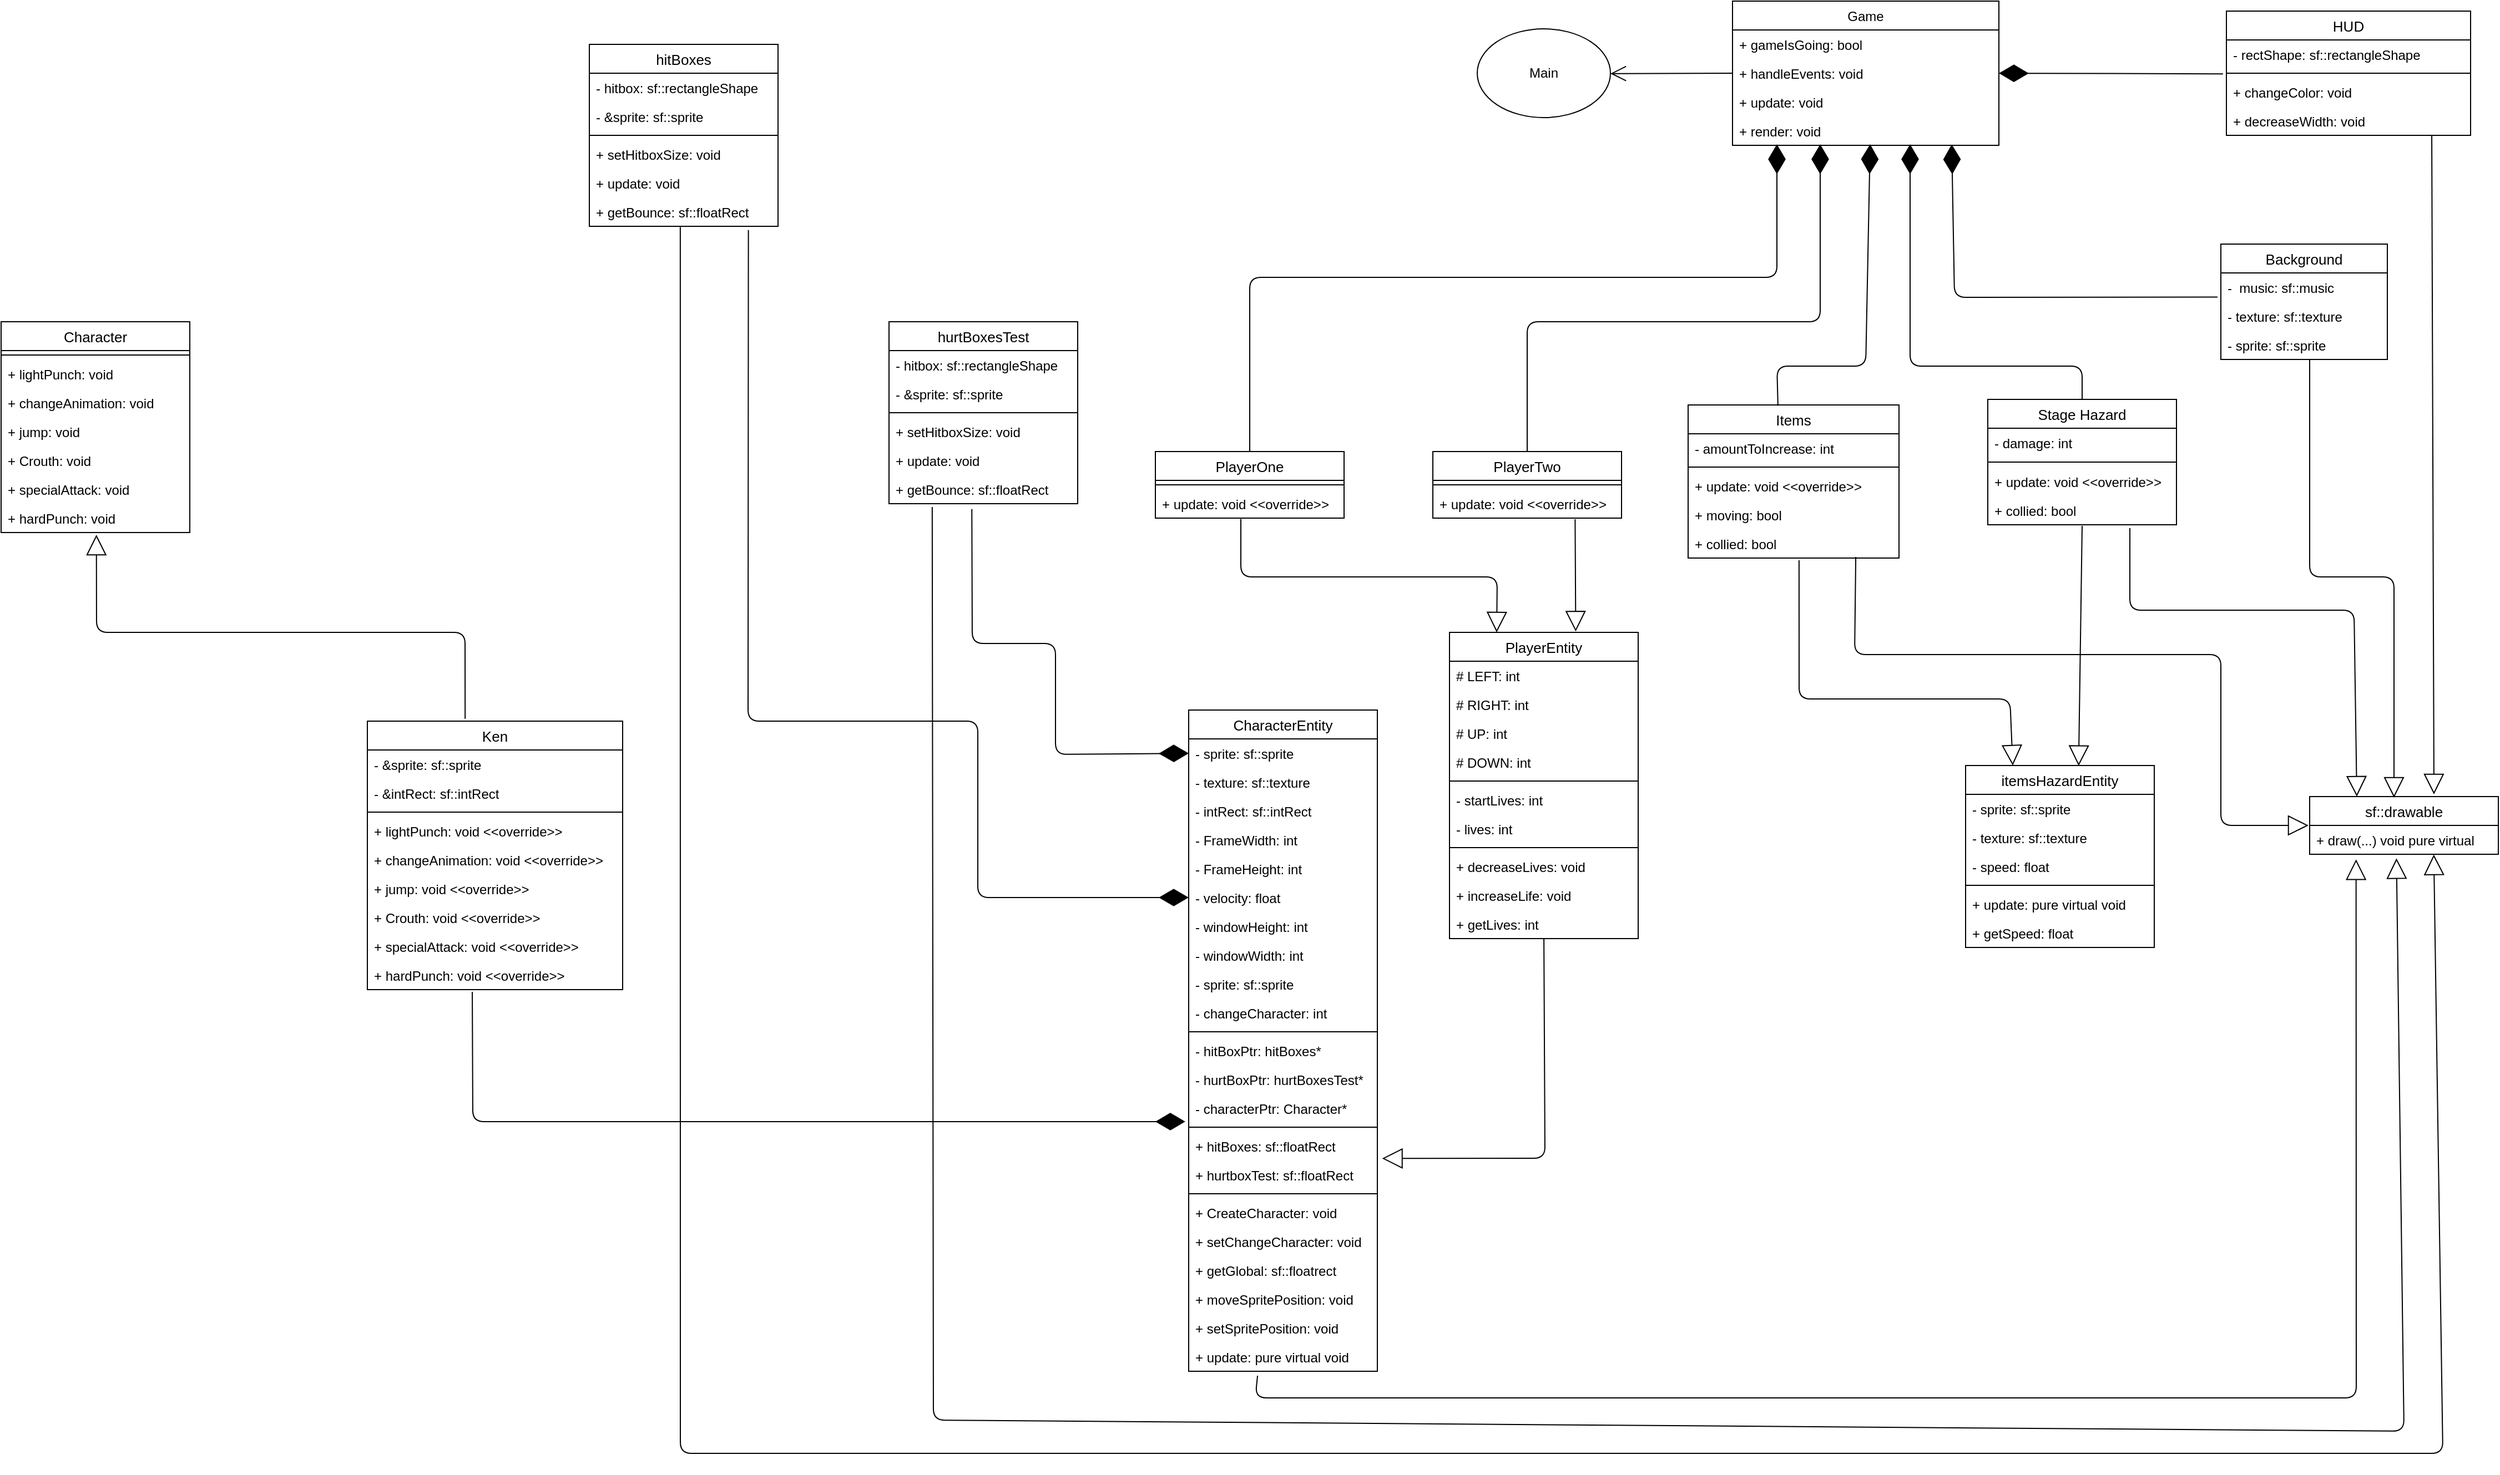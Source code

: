 <mxfile version="12.8.1" type="onedrive"><diagram id="WWzCPQltFEnrbW9hUA-q" name="Page-1"><mxGraphModel dx="2812" dy="794" grid="1" gridSize="10" guides="1" tooltips="1" connect="1" arrows="1" fold="1" page="1" pageScale="1" pageWidth="1390" pageHeight="980" math="0" shadow="0"><root><mxCell id="0"/><mxCell id="1" parent="0"/><mxCell id="LMRcSVB_osaFo1im_X2i-2" value="Main" style="ellipse;whiteSpace=wrap;html=1;" parent="1" vertex="1"><mxGeometry x="370" y="56" width="120" height="80" as="geometry"/></mxCell><mxCell id="LMRcSVB_osaFo1im_X2i-24" value="Game" style="swimlane;fontStyle=0;childLayout=stackLayout;horizontal=1;startSize=26;fillColor=none;horizontalStack=0;resizeParent=1;resizeParentMax=0;resizeLast=0;collapsible=1;marginBottom=0;" parent="1" vertex="1"><mxGeometry x="600" y="31" width="240" height="130" as="geometry"/></mxCell><mxCell id="LMRcSVB_osaFo1im_X2i-25" value="+ gameIsGoing: bool" style="text;strokeColor=none;fillColor=none;align=left;verticalAlign=top;spacingLeft=4;spacingRight=4;overflow=hidden;rotatable=0;points=[[0,0.5],[1,0.5]];portConstraint=eastwest;" parent="LMRcSVB_osaFo1im_X2i-24" vertex="1"><mxGeometry y="26" width="240" height="26" as="geometry"/></mxCell><mxCell id="LMRcSVB_osaFo1im_X2i-26" value="+ handleEvents: void" style="text;strokeColor=none;fillColor=none;align=left;verticalAlign=top;spacingLeft=4;spacingRight=4;overflow=hidden;rotatable=0;points=[[0,0.5],[1,0.5]];portConstraint=eastwest;" parent="LMRcSVB_osaFo1im_X2i-24" vertex="1"><mxGeometry y="52" width="240" height="26" as="geometry"/></mxCell><mxCell id="LMRcSVB_osaFo1im_X2i-27" value="+ update: void" style="text;strokeColor=none;fillColor=none;align=left;verticalAlign=top;spacingLeft=4;spacingRight=4;overflow=hidden;rotatable=0;points=[[0,0.5],[1,0.5]];portConstraint=eastwest;" parent="LMRcSVB_osaFo1im_X2i-24" vertex="1"><mxGeometry y="78" width="240" height="26" as="geometry"/></mxCell><mxCell id="LMRcSVB_osaFo1im_X2i-28" value="+ render: void" style="text;strokeColor=none;fillColor=none;align=left;verticalAlign=top;spacingLeft=4;spacingRight=4;overflow=hidden;rotatable=0;points=[[0,0.5],[1,0.5]];portConstraint=eastwest;" parent="LMRcSVB_osaFo1im_X2i-24" vertex="1"><mxGeometry y="104" width="240" height="26" as="geometry"/></mxCell><mxCell id="LMRcSVB_osaFo1im_X2i-35" value="" style="endArrow=open;endFill=1;endSize=12;html=1;exitX=0;exitY=0.5;exitDx=0;exitDy=0;" parent="1" source="LMRcSVB_osaFo1im_X2i-26" target="LMRcSVB_osaFo1im_X2i-2" edge="1"><mxGeometry width="160" relative="1" as="geometry"><mxPoint x="150" y="260" as="sourcePoint"/><mxPoint x="310" y="260" as="targetPoint"/></mxGeometry></mxCell><mxCell id="LMRcSVB_osaFo1im_X2i-41" value="sf::drawable" style="swimlane;fontStyle=0;childLayout=stackLayout;horizontal=1;startSize=26;fillColor=none;horizontalStack=0;resizeParent=1;resizeParentMax=0;resizeLast=0;collapsible=1;marginBottom=0;fontSize=13;" parent="1" vertex="1"><mxGeometry x="1120" y="748" width="170" height="52" as="geometry"/></mxCell><mxCell id="LMRcSVB_osaFo1im_X2i-42" value="+ draw(...) void pure virtual" style="text;strokeColor=none;fillColor=none;align=left;verticalAlign=top;spacingLeft=4;spacingRight=4;overflow=hidden;rotatable=0;points=[[0,0.5],[1,0.5]];portConstraint=eastwest;" parent="LMRcSVB_osaFo1im_X2i-41" vertex="1"><mxGeometry y="26" width="170" height="26" as="geometry"/></mxCell><mxCell id="LMRcSVB_osaFo1im_X2i-52" value="CharacterEntity" style="swimlane;fontStyle=0;childLayout=stackLayout;horizontal=1;startSize=26;fillColor=none;horizontalStack=0;resizeParent=1;resizeParentMax=0;resizeLast=0;collapsible=1;marginBottom=0;fontSize=13;" parent="1" vertex="1"><mxGeometry x="110" y="670" width="170" height="596" as="geometry"/></mxCell><mxCell id="HBQKg7dXi0NKFCCi0tO9-3" value="- sprite: sf::sprite" style="text;strokeColor=none;fillColor=none;align=left;verticalAlign=top;spacingLeft=4;spacingRight=4;overflow=hidden;rotatable=0;points=[[0,0.5],[1,0.5]];portConstraint=eastwest;" parent="LMRcSVB_osaFo1im_X2i-52" vertex="1"><mxGeometry y="26" width="170" height="26" as="geometry"/></mxCell><mxCell id="PiTgSGldpivIbdZyweB_-21" value="- texture: sf::texture" style="text;strokeColor=none;fillColor=none;align=left;verticalAlign=top;spacingLeft=4;spacingRight=4;overflow=hidden;rotatable=0;points=[[0,0.5],[1,0.5]];portConstraint=eastwest;" parent="LMRcSVB_osaFo1im_X2i-52" vertex="1"><mxGeometry y="52" width="170" height="26" as="geometry"/></mxCell><mxCell id="fi8nSVGCdyMF3iaMZ13h-1" value="- intRect: sf::intRect" style="text;strokeColor=none;fillColor=none;align=left;verticalAlign=top;spacingLeft=4;spacingRight=4;overflow=hidden;rotatable=0;points=[[0,0.5],[1,0.5]];portConstraint=eastwest;" parent="LMRcSVB_osaFo1im_X2i-52" vertex="1"><mxGeometry y="78" width="170" height="26" as="geometry"/></mxCell><mxCell id="4LNXNuUcgTWRVdpZX7Eo-15" value="- FrameWidth: int" style="text;strokeColor=none;fillColor=none;align=left;verticalAlign=top;spacingLeft=4;spacingRight=4;overflow=hidden;rotatable=0;points=[[0,0.5],[1,0.5]];portConstraint=eastwest;" parent="LMRcSVB_osaFo1im_X2i-52" vertex="1"><mxGeometry y="104" width="170" height="26" as="geometry"/></mxCell><mxCell id="4LNXNuUcgTWRVdpZX7Eo-16" value="- FrameHeight: int" style="text;strokeColor=none;fillColor=none;align=left;verticalAlign=top;spacingLeft=4;spacingRight=4;overflow=hidden;rotatable=0;points=[[0,0.5],[1,0.5]];portConstraint=eastwest;" parent="LMRcSVB_osaFo1im_X2i-52" vertex="1"><mxGeometry y="130" width="170" height="26" as="geometry"/></mxCell><mxCell id="8KpvWygbkh2kN-h7d9fD-19" value="- velocity: float " style="text;strokeColor=none;fillColor=none;align=left;verticalAlign=top;spacingLeft=4;spacingRight=4;overflow=hidden;rotatable=0;points=[[0,0.5],[1,0.5]];portConstraint=eastwest;rounded=1;" vertex="1" parent="LMRcSVB_osaFo1im_X2i-52"><mxGeometry y="156" width="170" height="26" as="geometry"/></mxCell><mxCell id="4LNXNuUcgTWRVdpZX7Eo-41" value="- windowHeight: int&#10;" style="text;strokeColor=none;fillColor=none;align=left;verticalAlign=top;spacingLeft=4;spacingRight=4;overflow=hidden;rotatable=0;points=[[0,0.5],[1,0.5]];portConstraint=eastwest;" parent="LMRcSVB_osaFo1im_X2i-52" vertex="1"><mxGeometry y="182" width="170" height="26" as="geometry"/></mxCell><mxCell id="4LNXNuUcgTWRVdpZX7Eo-40" value="- windowWidth: int&#10;" style="text;strokeColor=none;fillColor=none;align=left;verticalAlign=top;spacingLeft=4;spacingRight=4;overflow=hidden;rotatable=0;points=[[0,0.5],[1,0.5]];portConstraint=eastwest;" parent="LMRcSVB_osaFo1im_X2i-52" vertex="1"><mxGeometry y="208" width="170" height="26" as="geometry"/></mxCell><mxCell id="8KpvWygbkh2kN-h7d9fD-20" value="- sprite: sf::sprite" style="text;strokeColor=none;fillColor=none;align=left;verticalAlign=top;spacingLeft=4;spacingRight=4;overflow=hidden;rotatable=0;points=[[0,0.5],[1,0.5]];portConstraint=eastwest;" vertex="1" parent="LMRcSVB_osaFo1im_X2i-52"><mxGeometry y="234" width="170" height="26" as="geometry"/></mxCell><mxCell id="HBQKg7dXi0NKFCCi0tO9-72" value="- changeCharacter: int&#10;" style="text;strokeColor=none;fillColor=none;align=left;verticalAlign=top;spacingLeft=4;spacingRight=4;overflow=hidden;rotatable=0;points=[[0,0.5],[1,0.5]];portConstraint=eastwest;" parent="LMRcSVB_osaFo1im_X2i-52" vertex="1"><mxGeometry y="260" width="170" height="26" as="geometry"/></mxCell><mxCell id="fi8nSVGCdyMF3iaMZ13h-3" value="" style="line;strokeWidth=1;fillColor=none;align=left;verticalAlign=middle;spacingTop=-1;spacingLeft=3;spacingRight=3;rotatable=0;labelPosition=right;points=[];portConstraint=eastwest;" parent="LMRcSVB_osaFo1im_X2i-52" vertex="1"><mxGeometry y="286" width="170" height="8" as="geometry"/></mxCell><mxCell id="HBQKg7dXi0NKFCCi0tO9-66" value="- hitBoxPtr: hitBoxes*" style="text;strokeColor=none;fillColor=none;align=left;verticalAlign=top;spacingLeft=4;spacingRight=4;overflow=hidden;rotatable=0;points=[[0,0.5],[1,0.5]];portConstraint=eastwest;" parent="LMRcSVB_osaFo1im_X2i-52" vertex="1"><mxGeometry y="294" width="170" height="26" as="geometry"/></mxCell><mxCell id="8KpvWygbkh2kN-h7d9fD-22" value="- hurtBoxPtr: hurtBoxesTest*" style="text;strokeColor=none;fillColor=none;align=left;verticalAlign=top;spacingLeft=4;spacingRight=4;overflow=hidden;rotatable=0;points=[[0,0.5],[1,0.5]];portConstraint=eastwest;" vertex="1" parent="LMRcSVB_osaFo1im_X2i-52"><mxGeometry y="320" width="170" height="26" as="geometry"/></mxCell><mxCell id="HBQKg7dXi0NKFCCi0tO9-67" value="- characterPtr: Character* " style="text;strokeColor=none;fillColor=none;align=left;verticalAlign=top;spacingLeft=4;spacingRight=4;overflow=hidden;rotatable=0;points=[[0,0.5],[1,0.5]];portConstraint=eastwest;" parent="LMRcSVB_osaFo1im_X2i-52" vertex="1"><mxGeometry y="346" width="170" height="26" as="geometry"/></mxCell><mxCell id="LMRcSVB_osaFo1im_X2i-56" value="" style="line;strokeWidth=1;fillColor=none;align=left;verticalAlign=middle;spacingTop=-1;spacingLeft=3;spacingRight=3;rotatable=0;labelPosition=right;points=[];portConstraint=eastwest;" parent="LMRcSVB_osaFo1im_X2i-52" vertex="1"><mxGeometry y="372" width="170" height="8" as="geometry"/></mxCell><mxCell id="HBQKg7dXi0NKFCCi0tO9-65" value="+ hitBoxes: sf::floatRect" style="text;strokeColor=none;fillColor=none;align=left;verticalAlign=top;spacingLeft=4;spacingRight=4;overflow=hidden;rotatable=0;points=[[0,0.5],[1,0.5]];portConstraint=eastwest;" parent="LMRcSVB_osaFo1im_X2i-52" vertex="1"><mxGeometry y="380" width="170" height="26" as="geometry"/></mxCell><mxCell id="HBQKg7dXi0NKFCCi0tO9-64" value="+ hurtboxTest: sf::floatRect" style="text;strokeColor=none;fillColor=none;align=left;verticalAlign=top;spacingLeft=4;spacingRight=4;overflow=hidden;rotatable=0;points=[[0,0.5],[1,0.5]];portConstraint=eastwest;" parent="LMRcSVB_osaFo1im_X2i-52" vertex="1"><mxGeometry y="406" width="170" height="26" as="geometry"/></mxCell><mxCell id="fi8nSVGCdyMF3iaMZ13h-4" value="" style="line;strokeWidth=1;fillColor=none;align=left;verticalAlign=middle;spacingTop=-1;spacingLeft=3;spacingRight=3;rotatable=0;labelPosition=right;points=[];portConstraint=eastwest;" parent="LMRcSVB_osaFo1im_X2i-52" vertex="1"><mxGeometry y="432" width="170" height="8" as="geometry"/></mxCell><mxCell id="8KpvWygbkh2kN-h7d9fD-21" value="+ CreateCharacter: void" style="text;strokeColor=none;fillColor=none;align=left;verticalAlign=top;spacingLeft=4;spacingRight=4;overflow=hidden;rotatable=0;points=[[0,0.5],[1,0.5]];portConstraint=eastwest;" vertex="1" parent="LMRcSVB_osaFo1im_X2i-52"><mxGeometry y="440" width="170" height="26" as="geometry"/></mxCell><mxCell id="8KpvWygbkh2kN-h7d9fD-35" value="+ setChangeCharacter: void" style="text;strokeColor=none;fillColor=none;align=left;verticalAlign=top;spacingLeft=4;spacingRight=4;overflow=hidden;rotatable=0;points=[[0,0.5],[1,0.5]];portConstraint=eastwest;" vertex="1" parent="LMRcSVB_osaFo1im_X2i-52"><mxGeometry y="466" width="170" height="26" as="geometry"/></mxCell><mxCell id="HBQKg7dXi0NKFCCi0tO9-38" value="+ getGlobal: sf::floatrect" style="text;strokeColor=none;fillColor=none;align=left;verticalAlign=top;spacingLeft=4;spacingRight=4;overflow=hidden;rotatable=0;points=[[0,0.5],[1,0.5]];portConstraint=eastwest;" parent="LMRcSVB_osaFo1im_X2i-52" vertex="1"><mxGeometry y="492" width="170" height="26" as="geometry"/></mxCell><mxCell id="4LNXNuUcgTWRVdpZX7Eo-44" value="+ moveSpritePosition: void" style="text;strokeColor=none;fillColor=none;align=left;verticalAlign=top;spacingLeft=4;spacingRight=4;overflow=hidden;rotatable=0;points=[[0,0.5],[1,0.5]];portConstraint=eastwest;" parent="LMRcSVB_osaFo1im_X2i-52" vertex="1"><mxGeometry y="518" width="170" height="26" as="geometry"/></mxCell><mxCell id="4LNXNuUcgTWRVdpZX7Eo-42" value="+ setSpritePosition: void" style="text;strokeColor=none;fillColor=none;align=left;verticalAlign=top;spacingLeft=4;spacingRight=4;overflow=hidden;rotatable=0;points=[[0,0.5],[1,0.5]];portConstraint=eastwest;" parent="LMRcSVB_osaFo1im_X2i-52" vertex="1"><mxGeometry y="544" width="170" height="26" as="geometry"/></mxCell><mxCell id="LMRcSVB_osaFo1im_X2i-60" style="edgeStyle=none;orthogonalLoop=1;jettySize=auto;html=1;exitX=1;exitY=0.5;exitDx=0;exitDy=0;endArrow=block;endFill=0;endSize=16;fontSize=13;" parent="LMRcSVB_osaFo1im_X2i-52" edge="1"><mxGeometry relative="1" as="geometry"><mxPoint x="170.0" y="91" as="sourcePoint"/><mxPoint x="170.0" y="91" as="targetPoint"/></mxGeometry></mxCell><mxCell id="gFU6QSMoWUABKYq-OTBK-3" value="+ update: pure virtual void" style="text;strokeColor=none;fillColor=none;align=left;verticalAlign=top;spacingLeft=4;spacingRight=4;overflow=hidden;rotatable=0;points=[[0,0.5],[1,0.5]];portConstraint=eastwest;" parent="LMRcSVB_osaFo1im_X2i-52" vertex="1"><mxGeometry y="570" width="170" height="26" as="geometry"/></mxCell><mxCell id="PiTgSGldpivIbdZyweB_-50" style="edgeStyle=none;orthogonalLoop=1;jettySize=auto;html=1;entryX=0.447;entryY=0.019;entryDx=0;entryDy=0;endArrow=block;endFill=0;endSize=16;entryPerimeter=0;" parent="1" target="LMRcSVB_osaFo1im_X2i-41" edge="1"><mxGeometry relative="1" as="geometry"><mxPoint x="1120" y="354" as="sourcePoint"/><Array as="points"><mxPoint x="1120" y="550"/><mxPoint x="1196" y="550"/></Array></mxGeometry></mxCell><mxCell id="LMRcSVB_osaFo1im_X2i-65" value="Background" style="swimlane;fontStyle=0;childLayout=stackLayout;horizontal=1;startSize=26;fillColor=none;horizontalStack=0;resizeParent=1;resizeParentMax=0;resizeLast=0;collapsible=1;marginBottom=0;fontSize=13;" parent="1" vertex="1"><mxGeometry x="1040" y="250" width="150" height="104" as="geometry"/></mxCell><mxCell id="LMRcSVB_osaFo1im_X2i-66" value="-  music: sf::music" style="text;strokeColor=none;fillColor=none;align=left;verticalAlign=top;spacingLeft=4;spacingRight=4;overflow=hidden;rotatable=0;points=[[0,0.5],[1,0.5]];portConstraint=eastwest;" parent="LMRcSVB_osaFo1im_X2i-65" vertex="1"><mxGeometry y="26" width="150" height="26" as="geometry"/></mxCell><mxCell id="LMRcSVB_osaFo1im_X2i-67" value="- texture: sf::texture" style="text;strokeColor=none;fillColor=none;align=left;verticalAlign=top;spacingLeft=4;spacingRight=4;overflow=hidden;rotatable=0;points=[[0,0.5],[1,0.5]];portConstraint=eastwest;" parent="LMRcSVB_osaFo1im_X2i-65" vertex="1"><mxGeometry y="52" width="150" height="26" as="geometry"/></mxCell><mxCell id="LMRcSVB_osaFo1im_X2i-68" value="- sprite: sf::sprite" style="text;strokeColor=none;fillColor=none;align=left;verticalAlign=top;spacingLeft=4;spacingRight=4;overflow=hidden;rotatable=0;points=[[0,0.5],[1,0.5]];portConstraint=eastwest;" parent="LMRcSVB_osaFo1im_X2i-65" vertex="1"><mxGeometry y="78" width="150" height="26" as="geometry"/></mxCell><mxCell id="PiTgSGldpivIbdZyweB_-45" style="edgeStyle=none;orthogonalLoop=1;jettySize=auto;html=1;entryX=0.25;entryY=0;entryDx=0;entryDy=0;endArrow=block;endFill=0;endSize=16;exitX=0.526;exitY=1.077;exitDx=0;exitDy=0;exitPerimeter=0;" parent="1" source="LMRcSVB_osaFo1im_X2i-109" target="HBQKg7dXi0NKFCCi0tO9-26" edge="1"><mxGeometry relative="1" as="geometry"><Array as="points"><mxPoint x="660" y="660"/><mxPoint x="850" y="660"/></Array><mxPoint x="660" y="577" as="sourcePoint"/><mxPoint x="860" y="720" as="targetPoint"/></mxGeometry></mxCell><mxCell id="LMRcSVB_osaFo1im_X2i-72" value="Items" style="swimlane;fontStyle=0;childLayout=stackLayout;horizontal=1;startSize=26;fillColor=none;horizontalStack=0;resizeParent=1;resizeParentMax=0;resizeLast=0;collapsible=1;marginBottom=0;fontSize=13;" parent="1" vertex="1"><mxGeometry x="560" y="395" width="190" height="138" as="geometry"/></mxCell><mxCell id="LMRcSVB_osaFo1im_X2i-74" value="- amountToIncrease: int" style="text;strokeColor=none;fillColor=none;align=left;verticalAlign=top;spacingLeft=4;spacingRight=4;overflow=hidden;rotatable=0;points=[[0,0.5],[1,0.5]];portConstraint=eastwest;" parent="LMRcSVB_osaFo1im_X2i-72" vertex="1"><mxGeometry y="26" width="190" height="26" as="geometry"/></mxCell><mxCell id="LMRcSVB_osaFo1im_X2i-110" value="" style="line;strokeWidth=1;fillColor=none;align=left;verticalAlign=middle;spacingTop=-1;spacingLeft=3;spacingRight=3;rotatable=0;labelPosition=right;points=[];portConstraint=eastwest;" parent="LMRcSVB_osaFo1im_X2i-72" vertex="1"><mxGeometry y="52" width="190" height="8" as="geometry"/></mxCell><mxCell id="LMRcSVB_osaFo1im_X2i-94" value="+ update: void &lt;&lt;override&gt;&gt;" style="text;strokeColor=none;fillColor=none;align=left;verticalAlign=top;spacingLeft=4;spacingRight=4;overflow=hidden;rotatable=0;points=[[0,0.5],[1,0.5]];portConstraint=eastwest;" parent="LMRcSVB_osaFo1im_X2i-72" vertex="1"><mxGeometry y="60" width="190" height="26" as="geometry"/></mxCell><mxCell id="LMRcSVB_osaFo1im_X2i-96" value="+ moving: bool" style="text;strokeColor=none;fillColor=none;align=left;verticalAlign=top;spacingLeft=4;spacingRight=4;overflow=hidden;rotatable=0;points=[[0,0.5],[1,0.5]];portConstraint=eastwest;" parent="LMRcSVB_osaFo1im_X2i-72" vertex="1"><mxGeometry y="86" width="190" height="26" as="geometry"/></mxCell><mxCell id="LMRcSVB_osaFo1im_X2i-109" value="+ collied: bool" style="text;strokeColor=none;fillColor=none;align=left;verticalAlign=top;spacingLeft=4;spacingRight=4;overflow=hidden;rotatable=0;points=[[0,0.5],[1,0.5]];portConstraint=eastwest;" parent="LMRcSVB_osaFo1im_X2i-72" vertex="1"><mxGeometry y="112" width="190" height="26" as="geometry"/></mxCell><mxCell id="PiTgSGldpivIbdZyweB_-47" style="edgeStyle=none;orthogonalLoop=1;jettySize=auto;html=1;entryX=0.599;entryY=0.002;entryDx=0;entryDy=0;endArrow=block;endFill=0;endSize=16;exitX=0.5;exitY=1.038;exitDx=0;exitDy=0;exitPerimeter=0;entryPerimeter=0;" parent="1" source="LMRcSVB_osaFo1im_X2i-107" target="HBQKg7dXi0NKFCCi0tO9-26" edge="1"><mxGeometry relative="1" as="geometry"><mxPoint x="914.5" y="578" as="sourcePoint"/><Array as="points"/><mxPoint x="914.5" y="708" as="targetPoint"/></mxGeometry></mxCell><mxCell id="LMRcSVB_osaFo1im_X2i-79" value="Stage Hazard" style="swimlane;fontStyle=0;childLayout=stackLayout;horizontal=1;startSize=26;fillColor=none;horizontalStack=0;resizeParent=1;resizeParentMax=0;resizeLast=0;collapsible=1;marginBottom=0;fontSize=13;" parent="1" vertex="1"><mxGeometry x="830" y="390" width="170" height="113" as="geometry"/></mxCell><mxCell id="LMRcSVB_osaFo1im_X2i-80" value="- damage: int" style="text;strokeColor=none;fillColor=none;align=left;verticalAlign=top;spacingLeft=4;spacingRight=4;overflow=hidden;rotatable=0;points=[[0,0.5],[1,0.5]];portConstraint=eastwest;" parent="LMRcSVB_osaFo1im_X2i-79" vertex="1"><mxGeometry y="26" width="170" height="26" as="geometry"/></mxCell><mxCell id="LMRcSVB_osaFo1im_X2i-108" value="" style="line;strokeWidth=1;fillColor=none;align=left;verticalAlign=middle;spacingTop=-1;spacingLeft=3;spacingRight=3;rotatable=0;labelPosition=right;points=[];portConstraint=eastwest;" parent="LMRcSVB_osaFo1im_X2i-79" vertex="1"><mxGeometry y="52" width="170" height="9" as="geometry"/></mxCell><mxCell id="LMRcSVB_osaFo1im_X2i-81" value="+ update: void &lt;&lt;override&gt;&gt;" style="text;strokeColor=none;fillColor=none;align=left;verticalAlign=top;spacingLeft=4;spacingRight=4;overflow=hidden;rotatable=0;points=[[0,0.5],[1,0.5]];portConstraint=eastwest;" parent="LMRcSVB_osaFo1im_X2i-79" vertex="1"><mxGeometry y="61" width="170" height="26" as="geometry"/></mxCell><mxCell id="LMRcSVB_osaFo1im_X2i-107" value="+ collied: bool" style="text;strokeColor=none;fillColor=none;align=left;verticalAlign=top;spacingLeft=4;spacingRight=4;overflow=hidden;rotatable=0;points=[[0,0.5],[1,0.5]];portConstraint=eastwest;" parent="LMRcSVB_osaFo1im_X2i-79" vertex="1"><mxGeometry y="87" width="170" height="26" as="geometry"/></mxCell><mxCell id="PiTgSGldpivIbdZyweB_-49" style="edgeStyle=none;orthogonalLoop=1;jettySize=auto;html=1;endArrow=block;endFill=0;endSize=16;exitX=0.841;exitY=1;exitDx=0;exitDy=0;exitPerimeter=0;" parent="1" source="LMRcSVB_osaFo1im_X2i-102" edge="1"><mxGeometry relative="1" as="geometry"><mxPoint x="1232" y="746" as="targetPoint"/></mxGeometry></mxCell><mxCell id="LMRcSVB_osaFo1im_X2i-99" value="HUD" style="swimlane;fontStyle=0;childLayout=stackLayout;horizontal=1;startSize=26;fillColor=none;horizontalStack=0;resizeParent=1;resizeParentMax=0;resizeLast=0;collapsible=1;marginBottom=0;fontSize=13;" parent="1" vertex="1"><mxGeometry x="1045" y="40" width="220" height="112" as="geometry"/></mxCell><mxCell id="LMRcSVB_osaFo1im_X2i-100" value="- rectShape: sf::rectangleShape" style="text;strokeColor=none;fillColor=none;align=left;verticalAlign=top;spacingLeft=4;spacingRight=4;overflow=hidden;rotatable=0;points=[[0,0.5],[1,0.5]];portConstraint=eastwest;" parent="LMRcSVB_osaFo1im_X2i-99" vertex="1"><mxGeometry y="26" width="220" height="26" as="geometry"/></mxCell><mxCell id="LMRcSVB_osaFo1im_X2i-105" value="" style="line;strokeWidth=1;fillColor=none;align=left;verticalAlign=middle;spacingTop=-1;spacingLeft=3;spacingRight=3;rotatable=0;labelPosition=right;points=[];portConstraint=eastwest;" parent="LMRcSVB_osaFo1im_X2i-99" vertex="1"><mxGeometry y="52" width="220" height="8" as="geometry"/></mxCell><mxCell id="LMRcSVB_osaFo1im_X2i-101" value="+ changeColor: void" style="text;strokeColor=none;fillColor=none;align=left;verticalAlign=top;spacingLeft=4;spacingRight=4;overflow=hidden;rotatable=0;points=[[0,0.5],[1,0.5]];portConstraint=eastwest;" parent="LMRcSVB_osaFo1im_X2i-99" vertex="1"><mxGeometry y="60" width="220" height="26" as="geometry"/></mxCell><mxCell id="LMRcSVB_osaFo1im_X2i-102" value="+ decreaseWidth: void" style="text;strokeColor=none;fillColor=none;align=left;verticalAlign=top;spacingLeft=4;spacingRight=4;overflow=hidden;rotatable=0;points=[[0,0.5],[1,0.5]];portConstraint=eastwest;" parent="LMRcSVB_osaFo1im_X2i-99" vertex="1"><mxGeometry y="86" width="220" height="26" as="geometry"/></mxCell><mxCell id="PiTgSGldpivIbdZyweB_-2" value="PlayerOne" style="swimlane;fontStyle=0;childLayout=stackLayout;horizontal=1;startSize=26;fillColor=none;horizontalStack=0;resizeParent=1;resizeParentMax=0;resizeLast=0;collapsible=1;marginBottom=0;fontSize=13;" parent="1" vertex="1"><mxGeometry x="80" y="437" width="170" height="60" as="geometry"/></mxCell><mxCell id="PiTgSGldpivIbdZyweB_-4" value="" style="line;strokeWidth=1;fillColor=none;align=left;verticalAlign=middle;spacingTop=-1;spacingLeft=3;spacingRight=3;rotatable=0;labelPosition=right;points=[];portConstraint=eastwest;" parent="PiTgSGldpivIbdZyweB_-2" vertex="1"><mxGeometry y="26" width="170" height="8" as="geometry"/></mxCell><mxCell id="PiTgSGldpivIbdZyweB_-7" style="edgeStyle=none;orthogonalLoop=1;jettySize=auto;html=1;exitX=1;exitY=0.5;exitDx=0;exitDy=0;endArrow=block;endFill=0;endSize=16;fontSize=13;" parent="PiTgSGldpivIbdZyweB_-2" edge="1"><mxGeometry relative="1" as="geometry"><mxPoint x="170.0" y="39" as="sourcePoint"/><mxPoint x="170.0" y="39" as="targetPoint"/></mxGeometry></mxCell><mxCell id="PiTgSGldpivIbdZyweB_-9" value="+ update: void &lt;&lt;override&gt;&gt;" style="text;strokeColor=none;fillColor=none;align=left;verticalAlign=top;spacingLeft=4;spacingRight=4;overflow=hidden;rotatable=0;points=[[0,0.5],[1,0.5]];portConstraint=eastwest;" parent="PiTgSGldpivIbdZyweB_-2" vertex="1"><mxGeometry y="34" width="170" height="26" as="geometry"/></mxCell><mxCell id="PiTgSGldpivIbdZyweB_-10" value="PlayerTwo" style="swimlane;fontStyle=0;childLayout=stackLayout;horizontal=1;startSize=26;fillColor=none;horizontalStack=0;resizeParent=1;resizeParentMax=0;resizeLast=0;collapsible=1;marginBottom=0;fontSize=13;" parent="1" vertex="1"><mxGeometry x="330" y="437" width="170" height="60" as="geometry"/></mxCell><mxCell id="PiTgSGldpivIbdZyweB_-12" value="" style="line;strokeWidth=1;fillColor=none;align=left;verticalAlign=middle;spacingTop=-1;spacingLeft=3;spacingRight=3;rotatable=0;labelPosition=right;points=[];portConstraint=eastwest;" parent="PiTgSGldpivIbdZyweB_-10" vertex="1"><mxGeometry y="26" width="170" height="8" as="geometry"/></mxCell><mxCell id="PiTgSGldpivIbdZyweB_-15" style="edgeStyle=none;orthogonalLoop=1;jettySize=auto;html=1;exitX=1;exitY=0.5;exitDx=0;exitDy=0;endArrow=block;endFill=0;endSize=16;fontSize=13;" parent="PiTgSGldpivIbdZyweB_-10" edge="1"><mxGeometry relative="1" as="geometry"><mxPoint x="170.0" y="39" as="sourcePoint"/><mxPoint x="170.0" y="39" as="targetPoint"/></mxGeometry></mxCell><mxCell id="PiTgSGldpivIbdZyweB_-17" value="+ update: void &lt;&lt;override&gt;&gt;" style="text;strokeColor=none;fillColor=none;align=left;verticalAlign=top;spacingLeft=4;spacingRight=4;overflow=hidden;rotatable=0;points=[[0,0.5],[1,0.5]];portConstraint=eastwest;" parent="PiTgSGldpivIbdZyweB_-10" vertex="1"><mxGeometry y="34" width="170" height="26" as="geometry"/></mxCell><mxCell id="PiTgSGldpivIbdZyweB_-23" value="" style="endArrow=diamondThin;endFill=1;endSize=24;html=1;exitX=0.5;exitY=0;exitDx=0;exitDy=0;" parent="1" source="PiTgSGldpivIbdZyweB_-2" edge="1"><mxGeometry width="160" relative="1" as="geometry"><mxPoint x="410" y="510" as="sourcePoint"/><mxPoint x="640" y="160" as="targetPoint"/><Array as="points"><mxPoint x="165" y="280"/><mxPoint x="640" y="280"/></Array></mxGeometry></mxCell><mxCell id="PiTgSGldpivIbdZyweB_-24" value="" style="endArrow=diamondThin;endFill=1;endSize=24;html=1;exitX=0.5;exitY=0;exitDx=0;exitDy=0;" parent="1" source="PiTgSGldpivIbdZyweB_-10" edge="1"><mxGeometry width="160" relative="1" as="geometry"><mxPoint x="410" y="510" as="sourcePoint"/><mxPoint x="679" y="160" as="targetPoint"/><Array as="points"><mxPoint x="415" y="320"/><mxPoint x="679" y="320"/></Array></mxGeometry></mxCell><mxCell id="PiTgSGldpivIbdZyweB_-25" value="" style="endArrow=diamondThin;endFill=1;endSize=24;html=1;exitX=0.426;exitY=0.005;exitDx=0;exitDy=0;exitPerimeter=0;" parent="1" source="LMRcSVB_osaFo1im_X2i-72" edge="1"><mxGeometry width="160" relative="1" as="geometry"><mxPoint x="640" y="400" as="sourcePoint"/><mxPoint x="724" y="160" as="targetPoint"/><Array as="points"><mxPoint x="640" y="360"/><mxPoint x="720" y="360"/></Array></mxGeometry></mxCell><mxCell id="PiTgSGldpivIbdZyweB_-26" value="" style="endArrow=diamondThin;endFill=1;endSize=24;html=1;exitX=0.5;exitY=0;exitDx=0;exitDy=0;" parent="1" source="LMRcSVB_osaFo1im_X2i-79" edge="1"><mxGeometry width="160" relative="1" as="geometry"><mxPoint x="410" y="510" as="sourcePoint"/><mxPoint x="760" y="160" as="targetPoint"/><Array as="points"><mxPoint x="915" y="360"/><mxPoint x="760" y="360"/></Array></mxGeometry></mxCell><mxCell id="PiTgSGldpivIbdZyweB_-27" value="" style="endArrow=diamondThin;endFill=1;endSize=24;html=1;entryX=1;entryY=0.5;entryDx=0;entryDy=0;exitX=-0.014;exitY=-0.131;exitDx=0;exitDy=0;exitPerimeter=0;" parent="1" source="LMRcSVB_osaFo1im_X2i-101" target="LMRcSVB_osaFo1im_X2i-26" edge="1"><mxGeometry width="160" relative="1" as="geometry"><mxPoint x="798" y="280" as="sourcePoint"/><mxPoint x="570" y="510" as="targetPoint"/><Array as="points"/></mxGeometry></mxCell><mxCell id="PiTgSGldpivIbdZyweB_-28" value="" style="endArrow=diamondThin;endFill=1;endSize=24;html=1;entryX=0.823;entryY=0.966;entryDx=0;entryDy=0;entryPerimeter=0;exitX=-0.02;exitY=-0.163;exitDx=0;exitDy=0;exitPerimeter=0;" parent="1" source="LMRcSVB_osaFo1im_X2i-67" target="LMRcSVB_osaFo1im_X2i-28" edge="1"><mxGeometry width="160" relative="1" as="geometry"><mxPoint x="410" y="390" as="sourcePoint"/><mxPoint x="570" y="390" as="targetPoint"/><Array as="points"><mxPoint x="800" y="298"/></Array></mxGeometry></mxCell><mxCell id="HBQKg7dXi0NKFCCi0tO9-14" style="edgeStyle=none;orthogonalLoop=1;jettySize=auto;html=1;entryX=0.246;entryY=1.176;entryDx=0;entryDy=0;endArrow=block;endFill=0;endSize=16;entryPerimeter=0;exitX=0.365;exitY=1.154;exitDx=0;exitDy=0;exitPerimeter=0;" parent="1" source="gFU6QSMoWUABKYq-OTBK-3" target="LMRcSVB_osaFo1im_X2i-42" edge="1"><mxGeometry relative="1" as="geometry"><Array as="points"><mxPoint x="170" y="1290"/><mxPoint x="1162" y="1290"/></Array><mxPoint x="514.32" y="996.518" as="sourcePoint"/><mxPoint x="1216.02" y="810" as="targetPoint"/></mxGeometry></mxCell><mxCell id="HBQKg7dXi0NKFCCi0tO9-19" style="edgeStyle=none;orthogonalLoop=1;jettySize=auto;html=1;endArrow=block;endFill=0;endSize=16;entryX=-0.006;entryY=0;entryDx=0;entryDy=0;entryPerimeter=0;exitX=0.795;exitY=0.962;exitDx=0;exitDy=0;exitPerimeter=0;" parent="1" source="LMRcSVB_osaFo1im_X2i-109" target="LMRcSVB_osaFo1im_X2i-42" edge="1"><mxGeometry relative="1" as="geometry"><Array as="points"><mxPoint x="710" y="620"/><mxPoint x="1040" y="620"/><mxPoint x="1040" y="774"/></Array><mxPoint x="710" y="590" as="sourcePoint"/><mxPoint x="1100" y="650" as="targetPoint"/></mxGeometry></mxCell><mxCell id="HBQKg7dXi0NKFCCi0tO9-20" style="edgeStyle=none;orthogonalLoop=1;jettySize=auto;html=1;endArrow=block;endFill=0;endSize=16;exitX=0.753;exitY=1.115;exitDx=0;exitDy=0;exitPerimeter=0;entryX=0.25;entryY=0;entryDx=0;entryDy=0;" parent="1" source="LMRcSVB_osaFo1im_X2i-107" target="LMRcSVB_osaFo1im_X2i-41" edge="1"><mxGeometry relative="1" as="geometry"><Array as="points"><mxPoint x="958" y="580"/><mxPoint x="1160" y="580"/></Array><mxPoint x="1050" y="878" as="sourcePoint"/><mxPoint x="1142" y="743" as="targetPoint"/></mxGeometry></mxCell><mxCell id="HBQKg7dXi0NKFCCi0tO9-26" value="itemsHazardEntity" style="swimlane;fontStyle=0;childLayout=stackLayout;horizontal=1;startSize=26;fillColor=none;horizontalStack=0;resizeParent=1;resizeParentMax=0;resizeLast=0;collapsible=1;marginBottom=0;fontSize=13;" parent="1" vertex="1"><mxGeometry x="810" y="720" width="170" height="164" as="geometry"/></mxCell><mxCell id="gFU6QSMoWUABKYq-OTBK-2" value="- sprite: sf::sprite" style="text;strokeColor=none;fillColor=none;align=left;verticalAlign=top;spacingLeft=4;spacingRight=4;overflow=hidden;rotatable=0;points=[[0,0.5],[1,0.5]];portConstraint=eastwest;" parent="HBQKg7dXi0NKFCCi0tO9-26" vertex="1"><mxGeometry y="26" width="170" height="26" as="geometry"/></mxCell><mxCell id="gFU6QSMoWUABKYq-OTBK-1" value="- texture: sf::texture" style="text;strokeColor=none;fillColor=none;align=left;verticalAlign=top;spacingLeft=4;spacingRight=4;overflow=hidden;rotatable=0;points=[[0,0.5],[1,0.5]];portConstraint=eastwest;" parent="HBQKg7dXi0NKFCCi0tO9-26" vertex="1"><mxGeometry y="52" width="170" height="26" as="geometry"/></mxCell><mxCell id="HBQKg7dXi0NKFCCi0tO9-27" value="- speed: float&#10;" style="text;strokeColor=none;fillColor=none;align=left;verticalAlign=top;spacingLeft=4;spacingRight=4;overflow=hidden;rotatable=0;points=[[0,0.5],[1,0.5]];portConstraint=eastwest;" parent="HBQKg7dXi0NKFCCi0tO9-26" vertex="1"><mxGeometry y="78" width="170" height="26" as="geometry"/></mxCell><mxCell id="HBQKg7dXi0NKFCCi0tO9-32" value="" style="line;strokeWidth=1;fillColor=none;align=left;verticalAlign=middle;spacingTop=-1;spacingLeft=3;spacingRight=3;rotatable=0;labelPosition=right;points=[];portConstraint=eastwest;" parent="HBQKg7dXi0NKFCCi0tO9-26" vertex="1"><mxGeometry y="104" width="170" height="8" as="geometry"/></mxCell><mxCell id="HBQKg7dXi0NKFCCi0tO9-33" value="+ update: pure virtual void" style="text;strokeColor=none;fillColor=none;align=left;verticalAlign=top;spacingLeft=4;spacingRight=4;overflow=hidden;rotatable=0;points=[[0,0.5],[1,0.5]];portConstraint=eastwest;" parent="HBQKg7dXi0NKFCCi0tO9-26" vertex="1"><mxGeometry y="112" width="170" height="26" as="geometry"/></mxCell><mxCell id="HBQKg7dXi0NKFCCi0tO9-34" style="edgeStyle=none;orthogonalLoop=1;jettySize=auto;html=1;exitX=1;exitY=0.5;exitDx=0;exitDy=0;endArrow=block;endFill=0;endSize=16;fontSize=13;" parent="HBQKg7dXi0NKFCCi0tO9-26" edge="1"><mxGeometry relative="1" as="geometry"><mxPoint x="170" y="65" as="sourcePoint"/><mxPoint x="170" y="65" as="targetPoint"/></mxGeometry></mxCell><mxCell id="HBQKg7dXi0NKFCCi0tO9-37" value="+ getSpeed: float" style="text;strokeColor=none;fillColor=none;align=left;verticalAlign=top;spacingLeft=4;spacingRight=4;overflow=hidden;rotatable=0;points=[[0,0.5],[1,0.5]];portConstraint=eastwest;" parent="HBQKg7dXi0NKFCCi0tO9-26" vertex="1"><mxGeometry y="138" width="170" height="26" as="geometry"/></mxCell><mxCell id="HBQKg7dXi0NKFCCi0tO9-39" value="hitBoxes" style="swimlane;fontStyle=0;childLayout=stackLayout;horizontal=1;startSize=26;fillColor=none;horizontalStack=0;resizeParent=1;resizeParentMax=0;resizeLast=0;collapsible=1;marginBottom=0;fontSize=13;" parent="1" vertex="1"><mxGeometry x="-430" y="70" width="170" height="164" as="geometry"/></mxCell><mxCell id="HBQKg7dXi0NKFCCi0tO9-40" value="- hitbox: sf::rectangleShape" style="text;strokeColor=none;fillColor=none;align=left;verticalAlign=top;spacingLeft=4;spacingRight=4;overflow=hidden;rotatable=0;points=[[0,0.5],[1,0.5]];portConstraint=eastwest;" parent="HBQKg7dXi0NKFCCi0tO9-39" vertex="1"><mxGeometry y="26" width="170" height="26" as="geometry"/></mxCell><mxCell id="HBQKg7dXi0NKFCCi0tO9-41" value="- &amp;sprite: sf::sprite" style="text;strokeColor=none;fillColor=none;align=left;verticalAlign=top;spacingLeft=4;spacingRight=4;overflow=hidden;rotatable=0;points=[[0,0.5],[1,0.5]];portConstraint=eastwest;" parent="HBQKg7dXi0NKFCCi0tO9-39" vertex="1"><mxGeometry y="52" width="170" height="26" as="geometry"/></mxCell><mxCell id="HBQKg7dXi0NKFCCi0tO9-45" value="" style="line;strokeWidth=1;fillColor=none;align=left;verticalAlign=middle;spacingTop=-1;spacingLeft=3;spacingRight=3;rotatable=0;labelPosition=right;points=[];portConstraint=eastwest;" parent="HBQKg7dXi0NKFCCi0tO9-39" vertex="1"><mxGeometry y="78" width="170" height="8" as="geometry"/></mxCell><mxCell id="HBQKg7dXi0NKFCCi0tO9-46" value="+ setHitboxSize: void" style="text;strokeColor=none;fillColor=none;align=left;verticalAlign=top;spacingLeft=4;spacingRight=4;overflow=hidden;rotatable=0;points=[[0,0.5],[1,0.5]];portConstraint=eastwest;" parent="HBQKg7dXi0NKFCCi0tO9-39" vertex="1"><mxGeometry y="86" width="170" height="26" as="geometry"/></mxCell><mxCell id="HBQKg7dXi0NKFCCi0tO9-47" value="+ update: void" style="text;strokeColor=none;fillColor=none;align=left;verticalAlign=top;spacingLeft=4;spacingRight=4;overflow=hidden;rotatable=0;points=[[0,0.5],[1,0.5]];portConstraint=eastwest;" parent="HBQKg7dXi0NKFCCi0tO9-39" vertex="1"><mxGeometry y="112" width="170" height="26" as="geometry"/></mxCell><mxCell id="HBQKg7dXi0NKFCCi0tO9-48" style="edgeStyle=none;orthogonalLoop=1;jettySize=auto;html=1;exitX=1;exitY=0.5;exitDx=0;exitDy=0;endArrow=block;endFill=0;endSize=16;fontSize=13;" parent="HBQKg7dXi0NKFCCi0tO9-39" source="HBQKg7dXi0NKFCCi0tO9-41" target="HBQKg7dXi0NKFCCi0tO9-41" edge="1"><mxGeometry relative="1" as="geometry"/></mxCell><mxCell id="HBQKg7dXi0NKFCCi0tO9-49" value="+ getBounce: sf::floatRect" style="text;strokeColor=none;fillColor=none;align=left;verticalAlign=top;spacingLeft=4;spacingRight=4;overflow=hidden;rotatable=0;points=[[0,0.5],[1,0.5]];portConstraint=eastwest;" parent="HBQKg7dXi0NKFCCi0tO9-39" vertex="1"><mxGeometry y="138" width="170" height="26" as="geometry"/></mxCell><mxCell id="HBQKg7dXi0NKFCCi0tO9-52" style="edgeStyle=none;orthogonalLoop=1;jettySize=auto;html=1;entryX=0.658;entryY=1.011;entryDx=0;entryDy=0;entryPerimeter=0;endArrow=block;endFill=0;endSize=16;exitX=0.482;exitY=1.022;exitDx=0;exitDy=0;exitPerimeter=0;" parent="1" source="HBQKg7dXi0NKFCCi0tO9-49" target="LMRcSVB_osaFo1im_X2i-42" edge="1"><mxGeometry relative="1" as="geometry"><mxPoint x="176.031" y="611.0" as="sourcePoint"/><mxPoint x="177.01" y="688.928" as="targetPoint"/><Array as="points"><mxPoint x="-348" y="1340"/><mxPoint x="1240" y="1340"/></Array></mxGeometry></mxCell><mxCell id="HBQKg7dXi0NKFCCi0tO9-55" value="hurtBoxesTest" style="swimlane;fontStyle=0;childLayout=stackLayout;horizontal=1;startSize=26;fillColor=none;horizontalStack=0;resizeParent=1;resizeParentMax=0;resizeLast=0;collapsible=1;marginBottom=0;fontSize=13;" parent="1" vertex="1"><mxGeometry x="-160" y="320" width="170" height="164" as="geometry"/></mxCell><mxCell id="HBQKg7dXi0NKFCCi0tO9-56" value="- hitbox: sf::rectangleShape" style="text;strokeColor=none;fillColor=none;align=left;verticalAlign=top;spacingLeft=4;spacingRight=4;overflow=hidden;rotatable=0;points=[[0,0.5],[1,0.5]];portConstraint=eastwest;" parent="HBQKg7dXi0NKFCCi0tO9-55" vertex="1"><mxGeometry y="26" width="170" height="26" as="geometry"/></mxCell><mxCell id="HBQKg7dXi0NKFCCi0tO9-57" value="- &amp;sprite: sf::sprite" style="text;strokeColor=none;fillColor=none;align=left;verticalAlign=top;spacingLeft=4;spacingRight=4;overflow=hidden;rotatable=0;points=[[0,0.5],[1,0.5]];portConstraint=eastwest;" parent="HBQKg7dXi0NKFCCi0tO9-55" vertex="1"><mxGeometry y="52" width="170" height="26" as="geometry"/></mxCell><mxCell id="HBQKg7dXi0NKFCCi0tO9-58" value="" style="line;strokeWidth=1;fillColor=none;align=left;verticalAlign=middle;spacingTop=-1;spacingLeft=3;spacingRight=3;rotatable=0;labelPosition=right;points=[];portConstraint=eastwest;" parent="HBQKg7dXi0NKFCCi0tO9-55" vertex="1"><mxGeometry y="78" width="170" height="8" as="geometry"/></mxCell><mxCell id="HBQKg7dXi0NKFCCi0tO9-59" value="+ setHitboxSize: void" style="text;strokeColor=none;fillColor=none;align=left;verticalAlign=top;spacingLeft=4;spacingRight=4;overflow=hidden;rotatable=0;points=[[0,0.5],[1,0.5]];portConstraint=eastwest;" parent="HBQKg7dXi0NKFCCi0tO9-55" vertex="1"><mxGeometry y="86" width="170" height="26" as="geometry"/></mxCell><mxCell id="HBQKg7dXi0NKFCCi0tO9-60" value="+ update: void" style="text;strokeColor=none;fillColor=none;align=left;verticalAlign=top;spacingLeft=4;spacingRight=4;overflow=hidden;rotatable=0;points=[[0,0.5],[1,0.5]];portConstraint=eastwest;" parent="HBQKg7dXi0NKFCCi0tO9-55" vertex="1"><mxGeometry y="112" width="170" height="26" as="geometry"/></mxCell><mxCell id="HBQKg7dXi0NKFCCi0tO9-61" style="edgeStyle=none;orthogonalLoop=1;jettySize=auto;html=1;exitX=1;exitY=0.5;exitDx=0;exitDy=0;endArrow=block;endFill=0;endSize=16;fontSize=13;" parent="HBQKg7dXi0NKFCCi0tO9-55" source="HBQKg7dXi0NKFCCi0tO9-57" target="HBQKg7dXi0NKFCCi0tO9-57" edge="1"><mxGeometry relative="1" as="geometry"/></mxCell><mxCell id="HBQKg7dXi0NKFCCi0tO9-62" value="+ getBounce: sf::floatRect" style="text;strokeColor=none;fillColor=none;align=left;verticalAlign=top;spacingLeft=4;spacingRight=4;overflow=hidden;rotatable=0;points=[[0,0.5],[1,0.5]];portConstraint=eastwest;" parent="HBQKg7dXi0NKFCCi0tO9-55" vertex="1"><mxGeometry y="138" width="170" height="26" as="geometry"/></mxCell><mxCell id="HBQKg7dXi0NKFCCi0tO9-63" value="" style="endArrow=diamondThin;endFill=1;endSize=24;html=1;entryX=0;entryY=0.5;entryDx=0;entryDy=0;exitX=0.439;exitY=1.187;exitDx=0;exitDy=0;exitPerimeter=0;" parent="1" source="HBQKg7dXi0NKFCCi0tO9-62" target="HBQKg7dXi0NKFCCi0tO9-3" edge="1"><mxGeometry width="160" relative="1" as="geometry"><mxPoint x="-17.45" y="782.162" as="sourcePoint"/><mxPoint x="90.0" y="736.004" as="targetPoint"/><Array as="points"><mxPoint x="-85" y="610"/><mxPoint x="-10" y="610"/><mxPoint x="-10" y="710"/></Array></mxGeometry></mxCell><mxCell id="4LNXNuUcgTWRVdpZX7Eo-5" value="PlayerEntity" style="swimlane;fontStyle=0;childLayout=stackLayout;horizontal=1;startSize=26;fillColor=none;horizontalStack=0;resizeParent=1;resizeParentMax=0;resizeLast=0;collapsible=1;marginBottom=0;fontSize=13;" parent="1" vertex="1"><mxGeometry x="345" y="600" width="170" height="276" as="geometry"/></mxCell><mxCell id="4LNXNuUcgTWRVdpZX7Eo-35" value="# LEFT: int" style="text;strokeColor=none;fillColor=none;align=left;verticalAlign=top;spacingLeft=4;spacingRight=4;overflow=hidden;rotatable=0;points=[[0,0.5],[1,0.5]];portConstraint=eastwest;" parent="4LNXNuUcgTWRVdpZX7Eo-5" vertex="1"><mxGeometry y="26" width="170" height="26" as="geometry"/></mxCell><mxCell id="4LNXNuUcgTWRVdpZX7Eo-34" value="# RIGHT: int" style="text;strokeColor=none;fillColor=none;align=left;verticalAlign=top;spacingLeft=4;spacingRight=4;overflow=hidden;rotatable=0;points=[[0,0.5],[1,0.5]];portConstraint=eastwest;" parent="4LNXNuUcgTWRVdpZX7Eo-5" vertex="1"><mxGeometry y="52" width="170" height="26" as="geometry"/></mxCell><mxCell id="4LNXNuUcgTWRVdpZX7Eo-36" value="# UP: int" style="text;strokeColor=none;fillColor=none;align=left;verticalAlign=top;spacingLeft=4;spacingRight=4;overflow=hidden;rotatable=0;points=[[0,0.5],[1,0.5]];portConstraint=eastwest;" parent="4LNXNuUcgTWRVdpZX7Eo-5" vertex="1"><mxGeometry y="78" width="170" height="26" as="geometry"/></mxCell><mxCell id="4LNXNuUcgTWRVdpZX7Eo-37" value="# DOWN: int" style="text;strokeColor=none;fillColor=none;align=left;verticalAlign=top;spacingLeft=4;spacingRight=4;overflow=hidden;rotatable=0;points=[[0,0.5],[1,0.5]];portConstraint=eastwest;" parent="4LNXNuUcgTWRVdpZX7Eo-5" vertex="1"><mxGeometry y="104" width="170" height="26" as="geometry"/></mxCell><mxCell id="fi8nSVGCdyMF3iaMZ13h-2" value="" style="line;strokeWidth=1;fillColor=none;align=left;verticalAlign=middle;spacingTop=-1;spacingLeft=3;spacingRight=3;rotatable=0;labelPosition=right;points=[];portConstraint=eastwest;" parent="4LNXNuUcgTWRVdpZX7Eo-5" vertex="1"><mxGeometry y="130" width="170" height="8" as="geometry"/></mxCell><mxCell id="C2o_5p-EUhHWsYZZD5eL-22" value="- startLives: int" style="text;strokeColor=none;fillColor=none;align=left;verticalAlign=top;spacingLeft=4;spacingRight=4;overflow=hidden;rotatable=0;points=[[0,0.5],[1,0.5]];portConstraint=eastwest;" parent="4LNXNuUcgTWRVdpZX7Eo-5" vertex="1"><mxGeometry y="138" width="170" height="26" as="geometry"/></mxCell><mxCell id="HBQKg7dXi0NKFCCi0tO9-68" value="- lives: int" style="text;strokeColor=none;fillColor=none;align=left;verticalAlign=top;spacingLeft=4;spacingRight=4;overflow=hidden;rotatable=0;points=[[0,0.5],[1,0.5]];portConstraint=eastwest;" parent="4LNXNuUcgTWRVdpZX7Eo-5" vertex="1"><mxGeometry y="164" width="170" height="26" as="geometry"/></mxCell><mxCell id="4LNXNuUcgTWRVdpZX7Eo-8" value="" style="line;strokeWidth=1;fillColor=none;align=left;verticalAlign=middle;spacingTop=-1;spacingLeft=3;spacingRight=3;rotatable=0;labelPosition=right;points=[];portConstraint=eastwest;" parent="4LNXNuUcgTWRVdpZX7Eo-5" vertex="1"><mxGeometry y="190" width="170" height="8" as="geometry"/></mxCell><mxCell id="4LNXNuUcgTWRVdpZX7Eo-11" style="edgeStyle=none;orthogonalLoop=1;jettySize=auto;html=1;exitX=1;exitY=0.5;exitDx=0;exitDy=0;endArrow=block;endFill=0;endSize=16;fontSize=13;" parent="4LNXNuUcgTWRVdpZX7Eo-5" edge="1"><mxGeometry relative="1" as="geometry"><mxPoint x="170" y="91" as="sourcePoint"/><mxPoint x="170" y="91" as="targetPoint"/></mxGeometry></mxCell><mxCell id="LMRcSVB_osaFo1im_X2i-57" value="+ decreaseLives: void" style="text;strokeColor=none;fillColor=none;align=left;verticalAlign=top;spacingLeft=4;spacingRight=4;overflow=hidden;rotatable=0;points=[[0,0.5],[1,0.5]];portConstraint=eastwest;" parent="4LNXNuUcgTWRVdpZX7Eo-5" vertex="1"><mxGeometry y="198" width="170" height="26" as="geometry"/></mxCell><mxCell id="HBQKg7dXi0NKFCCi0tO9-71" value="+ increaseLife: void" style="text;strokeColor=none;fillColor=none;align=left;verticalAlign=top;spacingLeft=4;spacingRight=4;overflow=hidden;rotatable=0;points=[[0,0.5],[1,0.5]];portConstraint=eastwest;" parent="4LNXNuUcgTWRVdpZX7Eo-5" vertex="1"><mxGeometry y="224" width="170" height="26" as="geometry"/></mxCell><mxCell id="HBQKg7dXi0NKFCCi0tO9-69" value="+ getLives: int" style="text;strokeColor=none;fillColor=none;align=left;verticalAlign=top;spacingLeft=4;spacingRight=4;overflow=hidden;rotatable=0;points=[[0,0.5],[1,0.5]];portConstraint=eastwest;" parent="4LNXNuUcgTWRVdpZX7Eo-5" vertex="1"><mxGeometry y="250" width="170" height="26" as="geometry"/></mxCell><mxCell id="mHMQoTsOCDSPkKdY0lO--3" style="edgeStyle=none;orthogonalLoop=1;jettySize=auto;html=1;endArrow=block;endFill=0;endSize=16;exitX=0.754;exitY=1.038;exitDx=0;exitDy=0;exitPerimeter=0;entryX=0.669;entryY=-0.003;entryDx=0;entryDy=0;entryPerimeter=0;" parent="1" source="PiTgSGldpivIbdZyweB_-17" target="4LNXNuUcgTWRVdpZX7Eo-5" edge="1"><mxGeometry relative="1" as="geometry"><Array as="points"/><mxPoint x="689.94" y="565.002" as="sourcePoint"/><mxPoint x="485" y="720" as="targetPoint"/></mxGeometry></mxCell><mxCell id="mHMQoTsOCDSPkKdY0lO--2" style="edgeStyle=none;orthogonalLoop=1;jettySize=auto;html=1;endArrow=block;endFill=0;endSize=16;exitX=0.453;exitY=1.029;exitDx=0;exitDy=0;exitPerimeter=0;entryX=0.25;entryY=0;entryDx=0;entryDy=0;" parent="1" source="PiTgSGldpivIbdZyweB_-9" target="4LNXNuUcgTWRVdpZX7Eo-5" edge="1"><mxGeometry relative="1" as="geometry"><Array as="points"><mxPoint x="157" y="550"/><mxPoint x="388" y="550"/></Array><mxPoint x="-193" y="770.002" as="sourcePoint"/><mxPoint x="300" y="600" as="targetPoint"/></mxGeometry></mxCell><mxCell id="HBQKg7dXi0NKFCCi0tO9-54" value="" style="endArrow=diamondThin;endFill=1;endSize=24;html=1;exitX=0.843;exitY=1.132;exitDx=0;exitDy=0;exitPerimeter=0;entryX=0;entryY=0.5;entryDx=0;entryDy=0;" parent="1" source="HBQKg7dXi0NKFCCi0tO9-49" target="8KpvWygbkh2kN-h7d9fD-19" edge="1"><mxGeometry width="160" relative="1" as="geometry"><mxPoint x="271.92" y="1061.174" as="sourcePoint"/><mxPoint x="70" y="1060.58" as="targetPoint"/><Array as="points"><mxPoint x="-287" y="680"/><mxPoint x="-80" y="680"/><mxPoint x="-80" y="839"/></Array></mxGeometry></mxCell><mxCell id="mHMQoTsOCDSPkKdY0lO--1" style="edgeStyle=none;orthogonalLoop=1;jettySize=auto;html=1;entryX=1.025;entryY=-0.071;entryDx=0;entryDy=0;endArrow=block;endFill=0;endSize=16;entryPerimeter=0;" parent="1" source="HBQKg7dXi0NKFCCi0tO9-69" target="HBQKg7dXi0NKFCCi0tO9-64" edge="1"><mxGeometry relative="1" as="geometry"><Array as="points"><mxPoint x="431" y="1074"/></Array><mxPoint x="430.071" y="954" as="sourcePoint"/><mxPoint x="202.56" y="1065.0" as="targetPoint"/></mxGeometry></mxCell><mxCell id="8KpvWygbkh2kN-h7d9fD-1" value="Ken" style="swimlane;fontStyle=0;childLayout=stackLayout;horizontal=1;startSize=26;fillColor=none;horizontalStack=0;resizeParent=1;resizeParentMax=0;resizeLast=0;collapsible=1;marginBottom=0;fontSize=13;" vertex="1" parent="1"><mxGeometry x="-630" y="680" width="230" height="242" as="geometry"/></mxCell><mxCell id="8KpvWygbkh2kN-h7d9fD-37" value="- &amp;sprite: sf::sprite" style="text;strokeColor=none;fillColor=none;align=left;verticalAlign=top;spacingLeft=4;spacingRight=4;overflow=hidden;rotatable=0;points=[[0,0.5],[1,0.5]];portConstraint=eastwest;" vertex="1" parent="8KpvWygbkh2kN-h7d9fD-1"><mxGeometry y="26" width="230" height="26" as="geometry"/></mxCell><mxCell id="8KpvWygbkh2kN-h7d9fD-17" value="- &amp;intRect: sf::intRect" style="text;strokeColor=none;fillColor=none;align=left;verticalAlign=top;spacingLeft=4;spacingRight=4;overflow=hidden;rotatable=0;points=[[0,0.5],[1,0.5]];portConstraint=eastwest;" vertex="1" parent="8KpvWygbkh2kN-h7d9fD-1"><mxGeometry y="52" width="230" height="26" as="geometry"/></mxCell><mxCell id="8KpvWygbkh2kN-h7d9fD-16" value="" style="line;strokeWidth=1;fillColor=none;align=left;verticalAlign=middle;spacingTop=-1;spacingLeft=3;spacingRight=3;rotatable=0;labelPosition=right;points=[];portConstraint=eastwest;" vertex="1" parent="8KpvWygbkh2kN-h7d9fD-1"><mxGeometry y="78" width="230" height="8" as="geometry"/></mxCell><mxCell id="8KpvWygbkh2kN-h7d9fD-10" value="+ lightPunch: void &lt;&lt;override&gt;&gt;" style="text;strokeColor=none;fillColor=none;align=left;verticalAlign=top;spacingLeft=4;spacingRight=4;overflow=hidden;rotatable=0;points=[[0,0.5],[1,0.5]];portConstraint=eastwest;" vertex="1" parent="8KpvWygbkh2kN-h7d9fD-1"><mxGeometry y="86" width="230" height="26" as="geometry"/></mxCell><mxCell id="8KpvWygbkh2kN-h7d9fD-15" value="+ changeAnimation: void &lt;&lt;override&gt;&gt;" style="text;strokeColor=none;fillColor=none;align=left;verticalAlign=top;spacingLeft=4;spacingRight=4;overflow=hidden;rotatable=0;points=[[0,0.5],[1,0.5]];portConstraint=eastwest;" vertex="1" parent="8KpvWygbkh2kN-h7d9fD-1"><mxGeometry y="112" width="230" height="26" as="geometry"/></mxCell><mxCell id="8KpvWygbkh2kN-h7d9fD-14" value="+ jump: void &lt;&lt;override&gt;&gt;" style="text;strokeColor=none;fillColor=none;align=left;verticalAlign=top;spacingLeft=4;spacingRight=4;overflow=hidden;rotatable=0;points=[[0,0.5],[1,0.5]];portConstraint=eastwest;" vertex="1" parent="8KpvWygbkh2kN-h7d9fD-1"><mxGeometry y="138" width="230" height="26" as="geometry"/></mxCell><mxCell id="8KpvWygbkh2kN-h7d9fD-13" value="+ Crouth: void &lt;&lt;override&gt;&gt;" style="text;strokeColor=none;fillColor=none;align=left;verticalAlign=top;spacingLeft=4;spacingRight=4;overflow=hidden;rotatable=0;points=[[0,0.5],[1,0.5]];portConstraint=eastwest;" vertex="1" parent="8KpvWygbkh2kN-h7d9fD-1"><mxGeometry y="164" width="230" height="26" as="geometry"/></mxCell><mxCell id="8KpvWygbkh2kN-h7d9fD-12" value="+ specialAttack: void &lt;&lt;override&gt;&gt;" style="text;strokeColor=none;fillColor=none;align=left;verticalAlign=top;spacingLeft=4;spacingRight=4;overflow=hidden;rotatable=0;points=[[0,0.5],[1,0.5]];portConstraint=eastwest;" vertex="1" parent="8KpvWygbkh2kN-h7d9fD-1"><mxGeometry y="190" width="230" height="26" as="geometry"/></mxCell><mxCell id="8KpvWygbkh2kN-h7d9fD-11" value="+ hardPunch: void &lt;&lt;override&gt;&gt;" style="text;strokeColor=none;fillColor=none;align=left;verticalAlign=top;spacingLeft=4;spacingRight=4;overflow=hidden;rotatable=0;points=[[0,0.5],[1,0.5]];portConstraint=eastwest;" vertex="1" parent="8KpvWygbkh2kN-h7d9fD-1"><mxGeometry y="216" width="230" height="26" as="geometry"/></mxCell><mxCell id="8KpvWygbkh2kN-h7d9fD-7" style="edgeStyle=none;orthogonalLoop=1;jettySize=auto;html=1;exitX=1;exitY=0.5;exitDx=0;exitDy=0;endArrow=block;endFill=0;endSize=16;fontSize=13;" edge="1" parent="8KpvWygbkh2kN-h7d9fD-1"><mxGeometry relative="1" as="geometry"><mxPoint x="170" y="65" as="sourcePoint"/><mxPoint x="170" y="65" as="targetPoint"/></mxGeometry></mxCell><mxCell id="8KpvWygbkh2kN-h7d9fD-9" value="" style="endArrow=diamondThin;endFill=1;endSize=24;html=1;entryX=-0.018;entryY=0.96;entryDx=0;entryDy=0;exitX=0.411;exitY=1.077;exitDx=0;exitDy=0;exitPerimeter=0;entryPerimeter=0;" edge="1" parent="1" source="8KpvWygbkh2kN-h7d9fD-11" target="HBQKg7dXi0NKFCCi0tO9-67"><mxGeometry width="160" relative="1" as="geometry"><mxPoint x="-30" y="977" as="sourcePoint"/><mxPoint x="110" y="977" as="targetPoint"/><Array as="points"><mxPoint x="-535" y="1041"/><mxPoint x="50" y="1041"/></Array></mxGeometry></mxCell><mxCell id="8KpvWygbkh2kN-h7d9fD-23" value="Character" style="swimlane;fontStyle=0;childLayout=stackLayout;horizontal=1;startSize=26;fillColor=none;horizontalStack=0;resizeParent=1;resizeParentMax=0;resizeLast=0;collapsible=1;marginBottom=0;fontSize=13;" vertex="1" parent="1"><mxGeometry x="-960" y="320" width="170" height="190" as="geometry"/></mxCell><mxCell id="8KpvWygbkh2kN-h7d9fD-25" value="" style="line;strokeWidth=1;fillColor=none;align=left;verticalAlign=middle;spacingTop=-1;spacingLeft=3;spacingRight=3;rotatable=0;labelPosition=right;points=[];portConstraint=eastwest;" vertex="1" parent="8KpvWygbkh2kN-h7d9fD-23"><mxGeometry y="26" width="170" height="8" as="geometry"/></mxCell><mxCell id="8KpvWygbkh2kN-h7d9fD-26" value="+ lightPunch: void" style="text;strokeColor=none;fillColor=none;align=left;verticalAlign=top;spacingLeft=4;spacingRight=4;overflow=hidden;rotatable=0;points=[[0,0.5],[1,0.5]];portConstraint=eastwest;" vertex="1" parent="8KpvWygbkh2kN-h7d9fD-23"><mxGeometry y="34" width="170" height="26" as="geometry"/></mxCell><mxCell id="8KpvWygbkh2kN-h7d9fD-27" value="+ changeAnimation: void" style="text;strokeColor=none;fillColor=none;align=left;verticalAlign=top;spacingLeft=4;spacingRight=4;overflow=hidden;rotatable=0;points=[[0,0.5],[1,0.5]];portConstraint=eastwest;" vertex="1" parent="8KpvWygbkh2kN-h7d9fD-23"><mxGeometry y="60" width="170" height="26" as="geometry"/></mxCell><mxCell id="8KpvWygbkh2kN-h7d9fD-28" value="+ jump: void" style="text;strokeColor=none;fillColor=none;align=left;verticalAlign=top;spacingLeft=4;spacingRight=4;overflow=hidden;rotatable=0;points=[[0,0.5],[1,0.5]];portConstraint=eastwest;" vertex="1" parent="8KpvWygbkh2kN-h7d9fD-23"><mxGeometry y="86" width="170" height="26" as="geometry"/></mxCell><mxCell id="8KpvWygbkh2kN-h7d9fD-29" value="+ Crouth: void" style="text;strokeColor=none;fillColor=none;align=left;verticalAlign=top;spacingLeft=4;spacingRight=4;overflow=hidden;rotatable=0;points=[[0,0.5],[1,0.5]];portConstraint=eastwest;" vertex="1" parent="8KpvWygbkh2kN-h7d9fD-23"><mxGeometry y="112" width="170" height="26" as="geometry"/></mxCell><mxCell id="8KpvWygbkh2kN-h7d9fD-30" value="+ specialAttack: void" style="text;strokeColor=none;fillColor=none;align=left;verticalAlign=top;spacingLeft=4;spacingRight=4;overflow=hidden;rotatable=0;points=[[0,0.5],[1,0.5]];portConstraint=eastwest;" vertex="1" parent="8KpvWygbkh2kN-h7d9fD-23"><mxGeometry y="138" width="170" height="26" as="geometry"/></mxCell><mxCell id="8KpvWygbkh2kN-h7d9fD-31" value="+ hardPunch: void" style="text;strokeColor=none;fillColor=none;align=left;verticalAlign=top;spacingLeft=4;spacingRight=4;overflow=hidden;rotatable=0;points=[[0,0.5],[1,0.5]];portConstraint=eastwest;" vertex="1" parent="8KpvWygbkh2kN-h7d9fD-23"><mxGeometry y="164" width="170" height="26" as="geometry"/></mxCell><mxCell id="8KpvWygbkh2kN-h7d9fD-32" style="edgeStyle=none;orthogonalLoop=1;jettySize=auto;html=1;exitX=1;exitY=0.5;exitDx=0;exitDy=0;endArrow=block;endFill=0;endSize=16;fontSize=13;" edge="1" parent="8KpvWygbkh2kN-h7d9fD-23"><mxGeometry relative="1" as="geometry"><mxPoint x="170" y="65" as="sourcePoint"/><mxPoint x="170" y="65" as="targetPoint"/></mxGeometry></mxCell><mxCell id="8KpvWygbkh2kN-h7d9fD-34" style="edgeStyle=none;orthogonalLoop=1;jettySize=auto;html=1;entryX=0.505;entryY=1.077;entryDx=0;entryDy=0;endArrow=block;endFill=0;endSize=16;exitX=0.383;exitY=-0.009;exitDx=0;exitDy=0;entryPerimeter=0;exitPerimeter=0;" edge="1" parent="1" source="8KpvWygbkh2kN-h7d9fD-1" target="8KpvWygbkh2kN-h7d9fD-31"><mxGeometry relative="1" as="geometry"><Array as="points"><mxPoint x="-542" y="600"/><mxPoint x="-874" y="600"/></Array><mxPoint x="440.098" y="938" as="sourcePoint"/><mxPoint x="294.25" y="1084.154" as="targetPoint"/></mxGeometry></mxCell><mxCell id="8KpvWygbkh2kN-h7d9fD-36" style="edgeStyle=none;orthogonalLoop=1;jettySize=auto;html=1;endArrow=block;endFill=0;endSize=16;exitX=0.229;exitY=1.115;exitDx=0;exitDy=0;exitPerimeter=0;entryX=0.46;entryY=1.14;entryDx=0;entryDy=0;entryPerimeter=0;" edge="1" parent="1" source="HBQKg7dXi0NKFCCi0tO9-62" target="LMRcSVB_osaFo1im_X2i-42"><mxGeometry relative="1" as="geometry"><Array as="points"><mxPoint x="-120" y="1310"/><mxPoint x="1205" y="1320"/></Array><mxPoint x="-531.91" y="688.056" as="sourcePoint"/><mxPoint x="620" y="1400" as="targetPoint"/></mxGeometry></mxCell></root></mxGraphModel></diagram></mxfile>